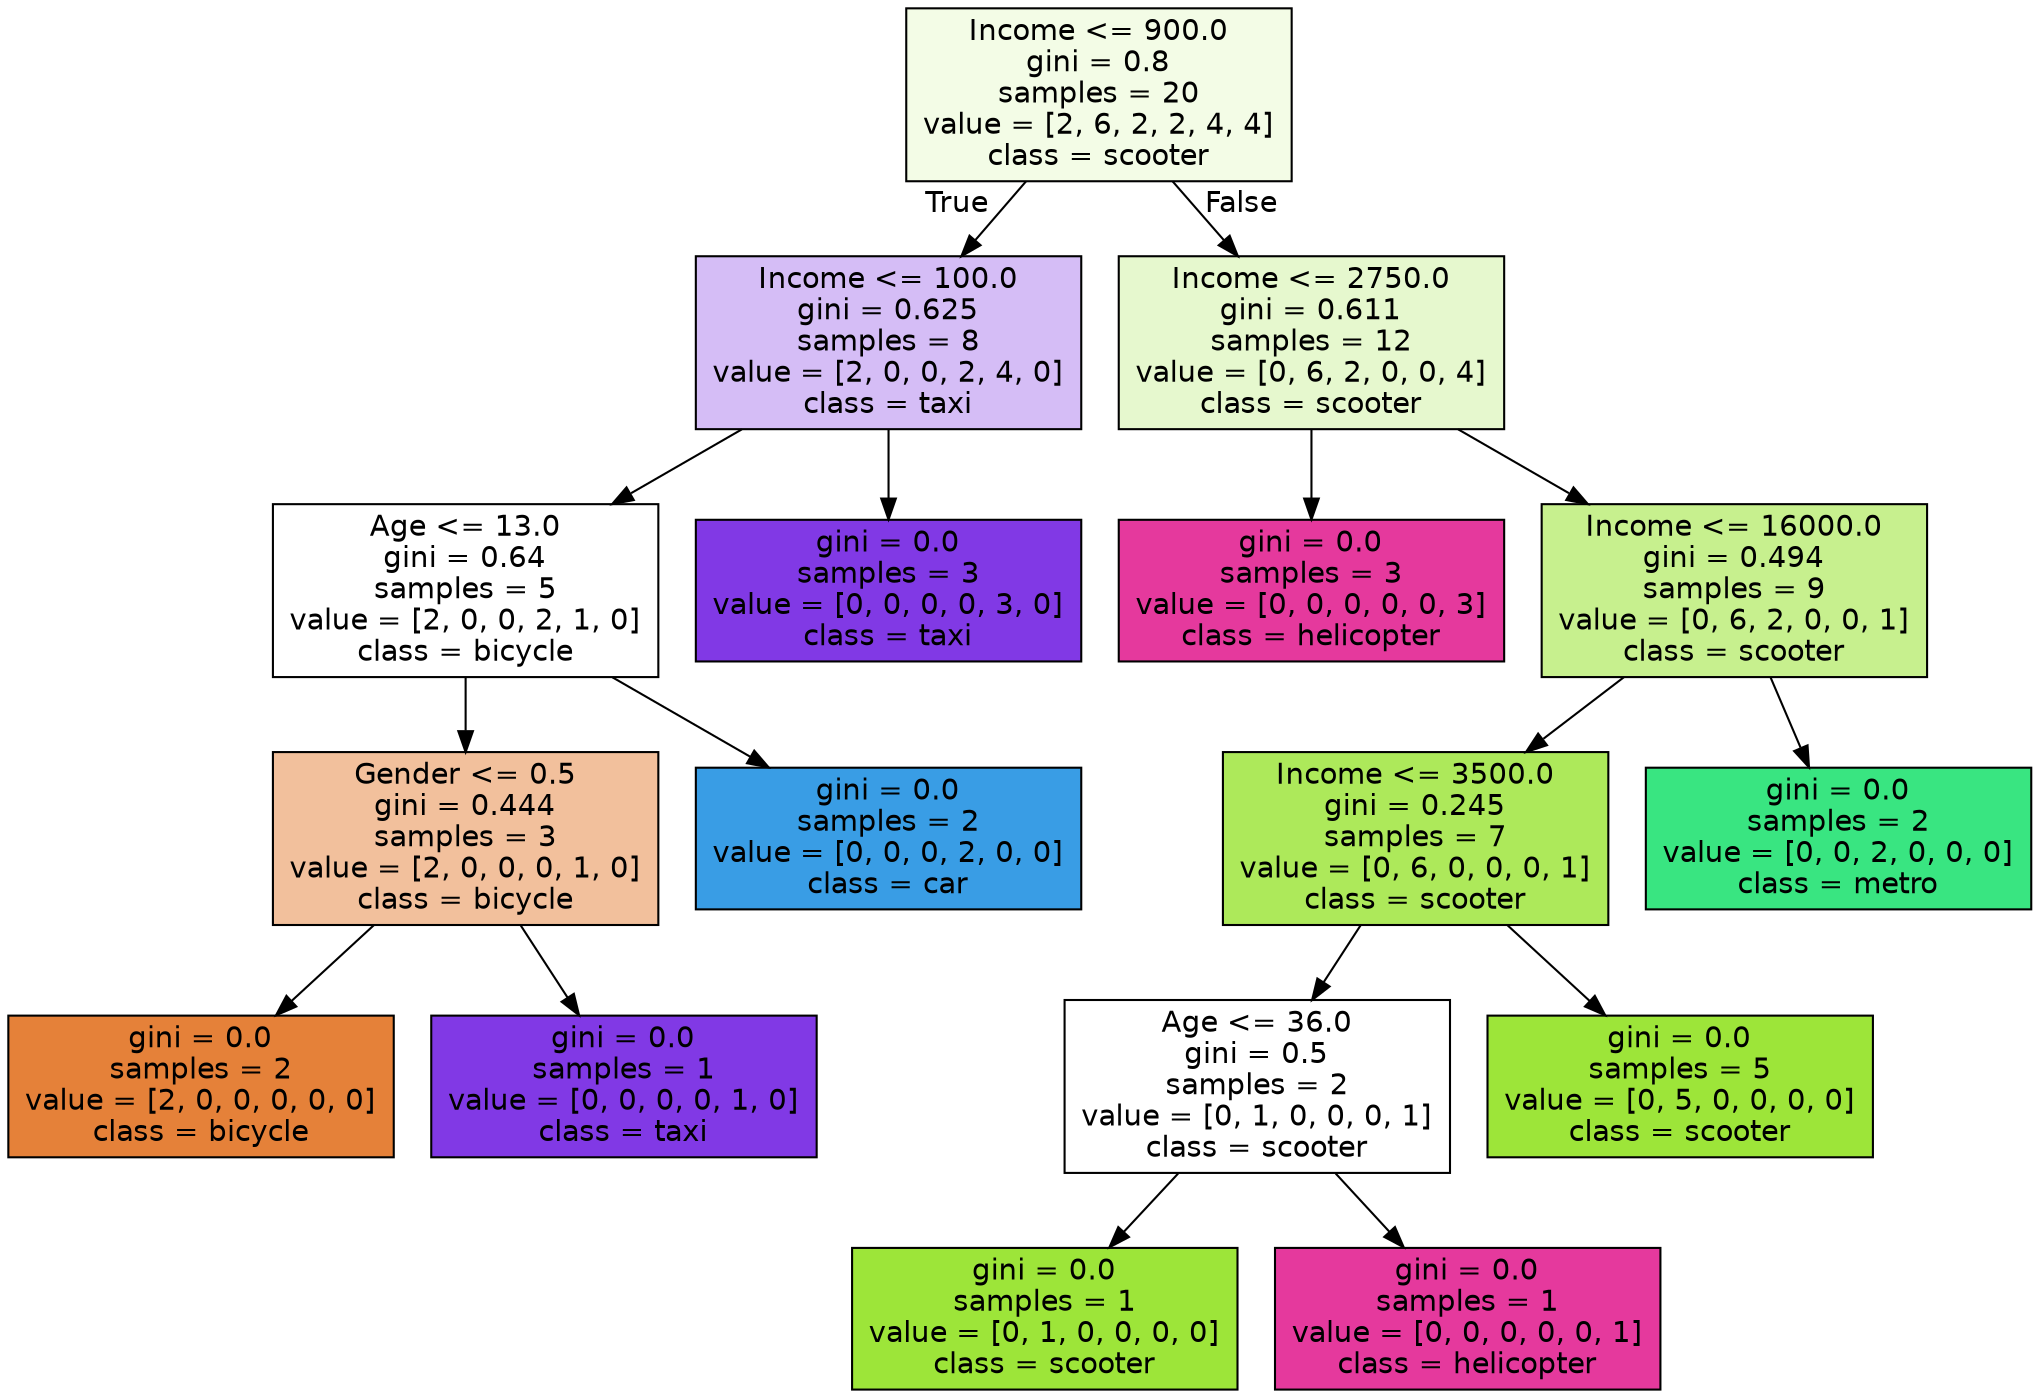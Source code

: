 digraph Tree {
node [shape=box, style="filled", color="black", fontname="helvetica"] ;
edge [fontname="helvetica"] ;
0 [label="Income <= 900.0\ngini = 0.8\nsamples = 20\nvalue = [2, 6, 2, 2, 4, 4]\nclass = scooter", fillcolor="#f3fce6"] ;
1 [label="Income <= 100.0\ngini = 0.625\nsamples = 8\nvalue = [2, 0, 0, 2, 4, 0]\nclass = taxi", fillcolor="#d5bdf6"] ;
0 -> 1 [labeldistance=2.5, labelangle=45, headlabel="True"] ;
2 [label="Age <= 13.0\ngini = 0.64\nsamples = 5\nvalue = [2, 0, 0, 2, 1, 0]\nclass = bicycle", fillcolor="#ffffff"] ;
1 -> 2 ;
3 [label="Gender <= 0.5\ngini = 0.444\nsamples = 3\nvalue = [2, 0, 0, 0, 1, 0]\nclass = bicycle", fillcolor="#f2c09c"] ;
2 -> 3 ;
4 [label="gini = 0.0\nsamples = 2\nvalue = [2, 0, 0, 0, 0, 0]\nclass = bicycle", fillcolor="#e58139"] ;
3 -> 4 ;
5 [label="gini = 0.0\nsamples = 1\nvalue = [0, 0, 0, 0, 1, 0]\nclass = taxi", fillcolor="#8139e5"] ;
3 -> 5 ;
6 [label="gini = 0.0\nsamples = 2\nvalue = [0, 0, 0, 2, 0, 0]\nclass = car", fillcolor="#399de5"] ;
2 -> 6 ;
7 [label="gini = 0.0\nsamples = 3\nvalue = [0, 0, 0, 0, 3, 0]\nclass = taxi", fillcolor="#8139e5"] ;
1 -> 7 ;
8 [label="Income <= 2750.0\ngini = 0.611\nsamples = 12\nvalue = [0, 6, 2, 0, 0, 4]\nclass = scooter", fillcolor="#e6f8ce"] ;
0 -> 8 [labeldistance=2.5, labelangle=-45, headlabel="False"] ;
9 [label="gini = 0.0\nsamples = 3\nvalue = [0, 0, 0, 0, 0, 3]\nclass = helicopter", fillcolor="#e5399d"] ;
8 -> 9 ;
10 [label="Income <= 16000.0\ngini = 0.494\nsamples = 9\nvalue = [0, 6, 2, 0, 0, 1]\nclass = scooter", fillcolor="#c7f08e"] ;
8 -> 10 ;
11 [label="Income <= 3500.0\ngini = 0.245\nsamples = 7\nvalue = [0, 6, 0, 0, 0, 1]\nclass = scooter", fillcolor="#ade95a"] ;
10 -> 11 ;
12 [label="Age <= 36.0\ngini = 0.5\nsamples = 2\nvalue = [0, 1, 0, 0, 0, 1]\nclass = scooter", fillcolor="#ffffff"] ;
11 -> 12 ;
13 [label="gini = 0.0\nsamples = 1\nvalue = [0, 1, 0, 0, 0, 0]\nclass = scooter", fillcolor="#9de539"] ;
12 -> 13 ;
14 [label="gini = 0.0\nsamples = 1\nvalue = [0, 0, 0, 0, 0, 1]\nclass = helicopter", fillcolor="#e5399d"] ;
12 -> 14 ;
15 [label="gini = 0.0\nsamples = 5\nvalue = [0, 5, 0, 0, 0, 0]\nclass = scooter", fillcolor="#9de539"] ;
11 -> 15 ;
16 [label="gini = 0.0\nsamples = 2\nvalue = [0, 0, 2, 0, 0, 0]\nclass = metro", fillcolor="#39e581"] ;
10 -> 16 ;
}